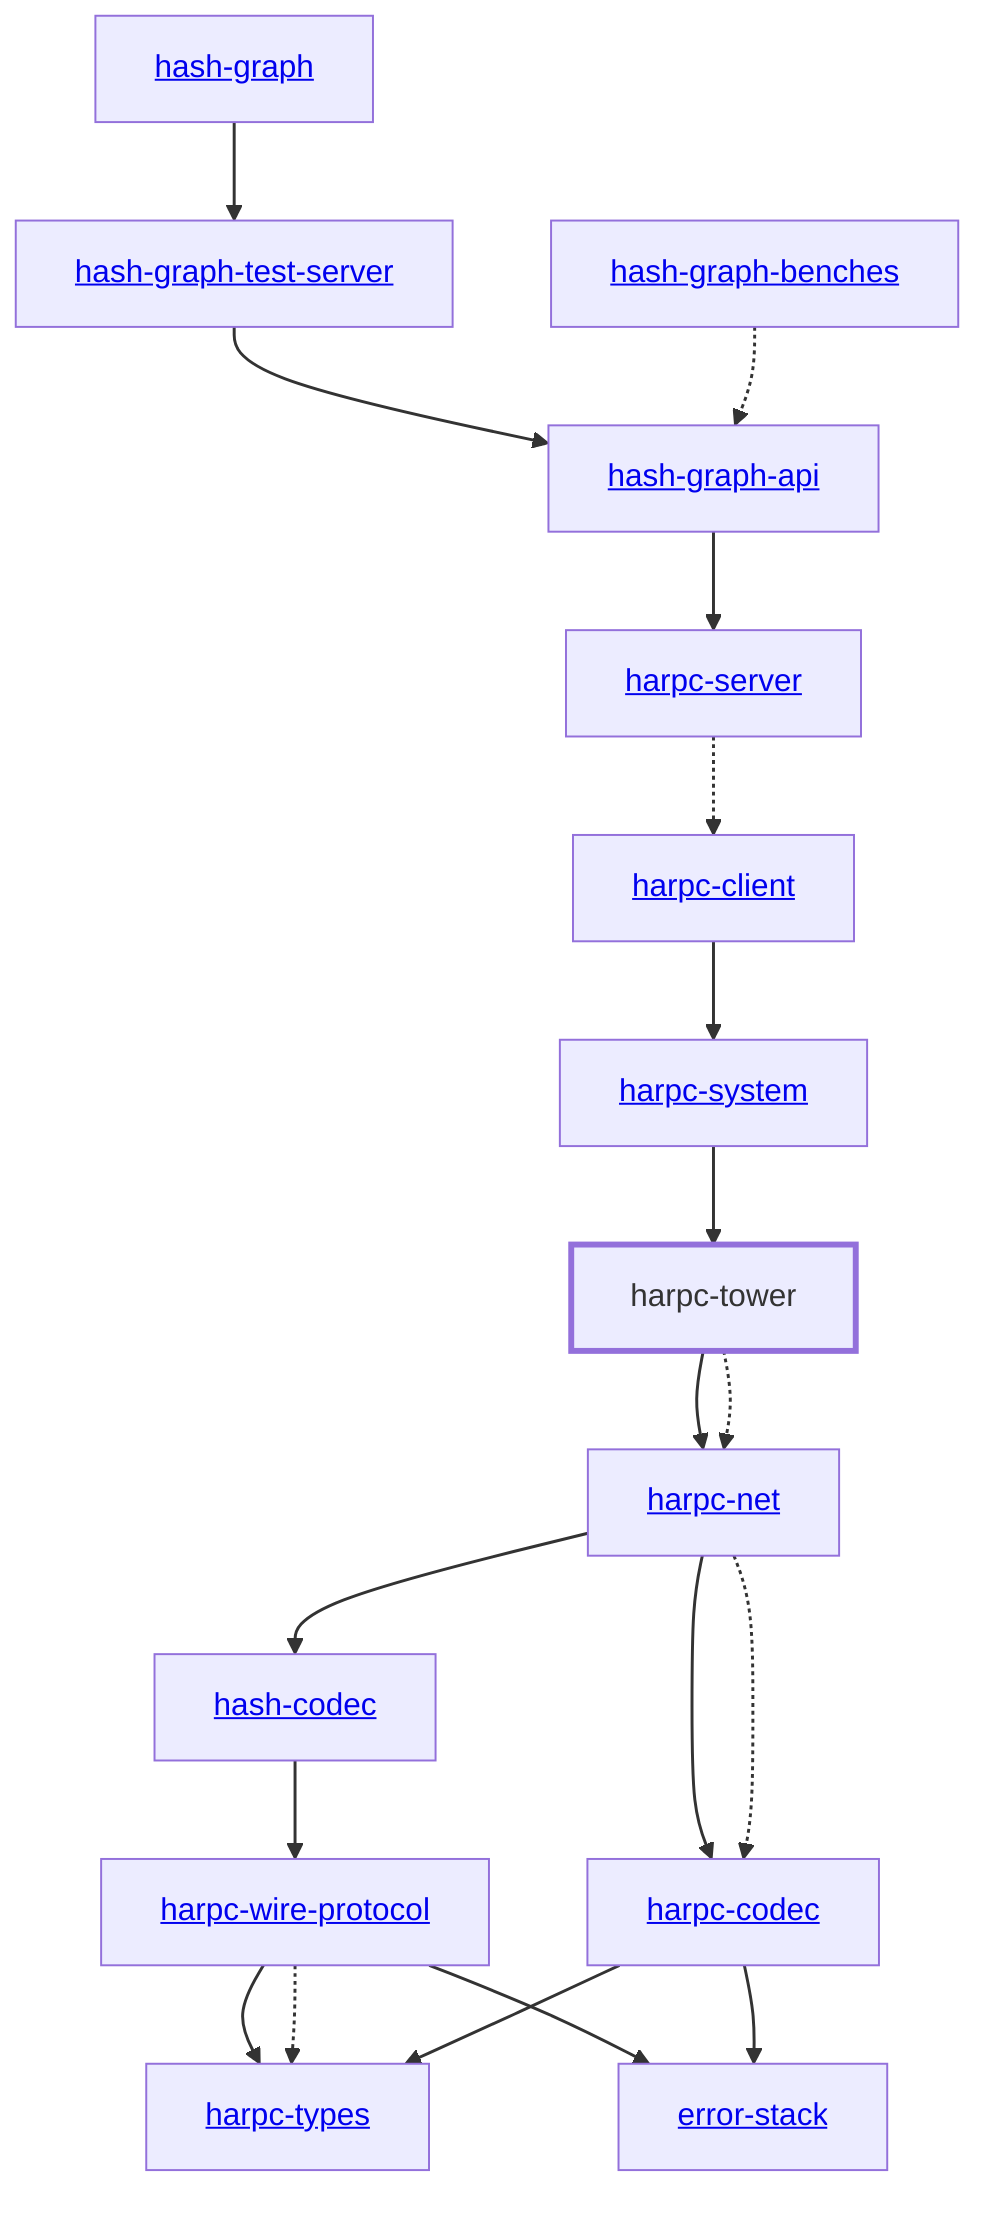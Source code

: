 graph TD
    %% Configure the diagram
    linkStyle default stroke-width:1.5px
    classDef default stroke-width:1px
    classDef root stroke-width:3px
    classDef dev stroke-width:1px
    classDef build stroke-width:1px
    %% Legend
    %% --> : Normal dependency
    %% -.-> : Dev dependency
    %% ---> : Build dependency
    0[harpc-tower]
    class 0 root
    1[<a href="../harpc_net/index.html">harpc-net</a>]
    2[<a href="../harpc_codec/index.html">harpc-codec</a>]
    3[<a href="../harpc_types/index.html">harpc-types</a>]
    4[<a href="../error_stack/index.html">error-stack</a>]
    5[<a href="../harpc_wire_protocol/index.html">harpc-wire-protocol</a>]
    6[<a href="../hash_codec/index.html">hash-codec</a>]
    7[<a href="../harpc_client/index.html">harpc-client</a>]
    8[<a href="../harpc_server/index.html">harpc-server</a>]
    9[<a href="../harpc_system/index.html">harpc-system</a>]
    10[<a href="../hash_graph_api/index.html">hash-graph-api</a>]
    11[<a href="../hash_graph/index.html">hash-graph</a>]
    12[<a href="../hash_graph_benches/index.html">hash-graph-benches</a>]
    13[<a href="../hash_graph_test_server/index.html">hash-graph-test-server</a>]
    class 13 dev
    0 -.-> 1
    0 --> 1
    1 -.-> 2
    1 --> 6
    1 --> 2
    2 --> 3
    2 --> 4
    5 -.-> 3
    5 --> 3
    5 --> 4
    6 --> 5
    9 --> 0
    8 -.-> 7
    10 --> 8
    7 --> 9
    12 -.-> 10
    13 --> 10
    11 --> 13